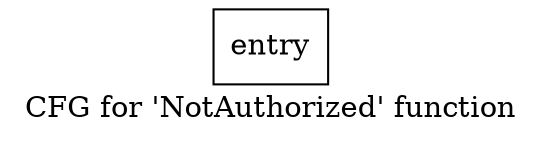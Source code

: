 digraph "CFG for 'NotAuthorized' function" {
	label="CFG for 'NotAuthorized' function";

	Node0x1c6d870 [shape=record,label="{entry}"];
}
